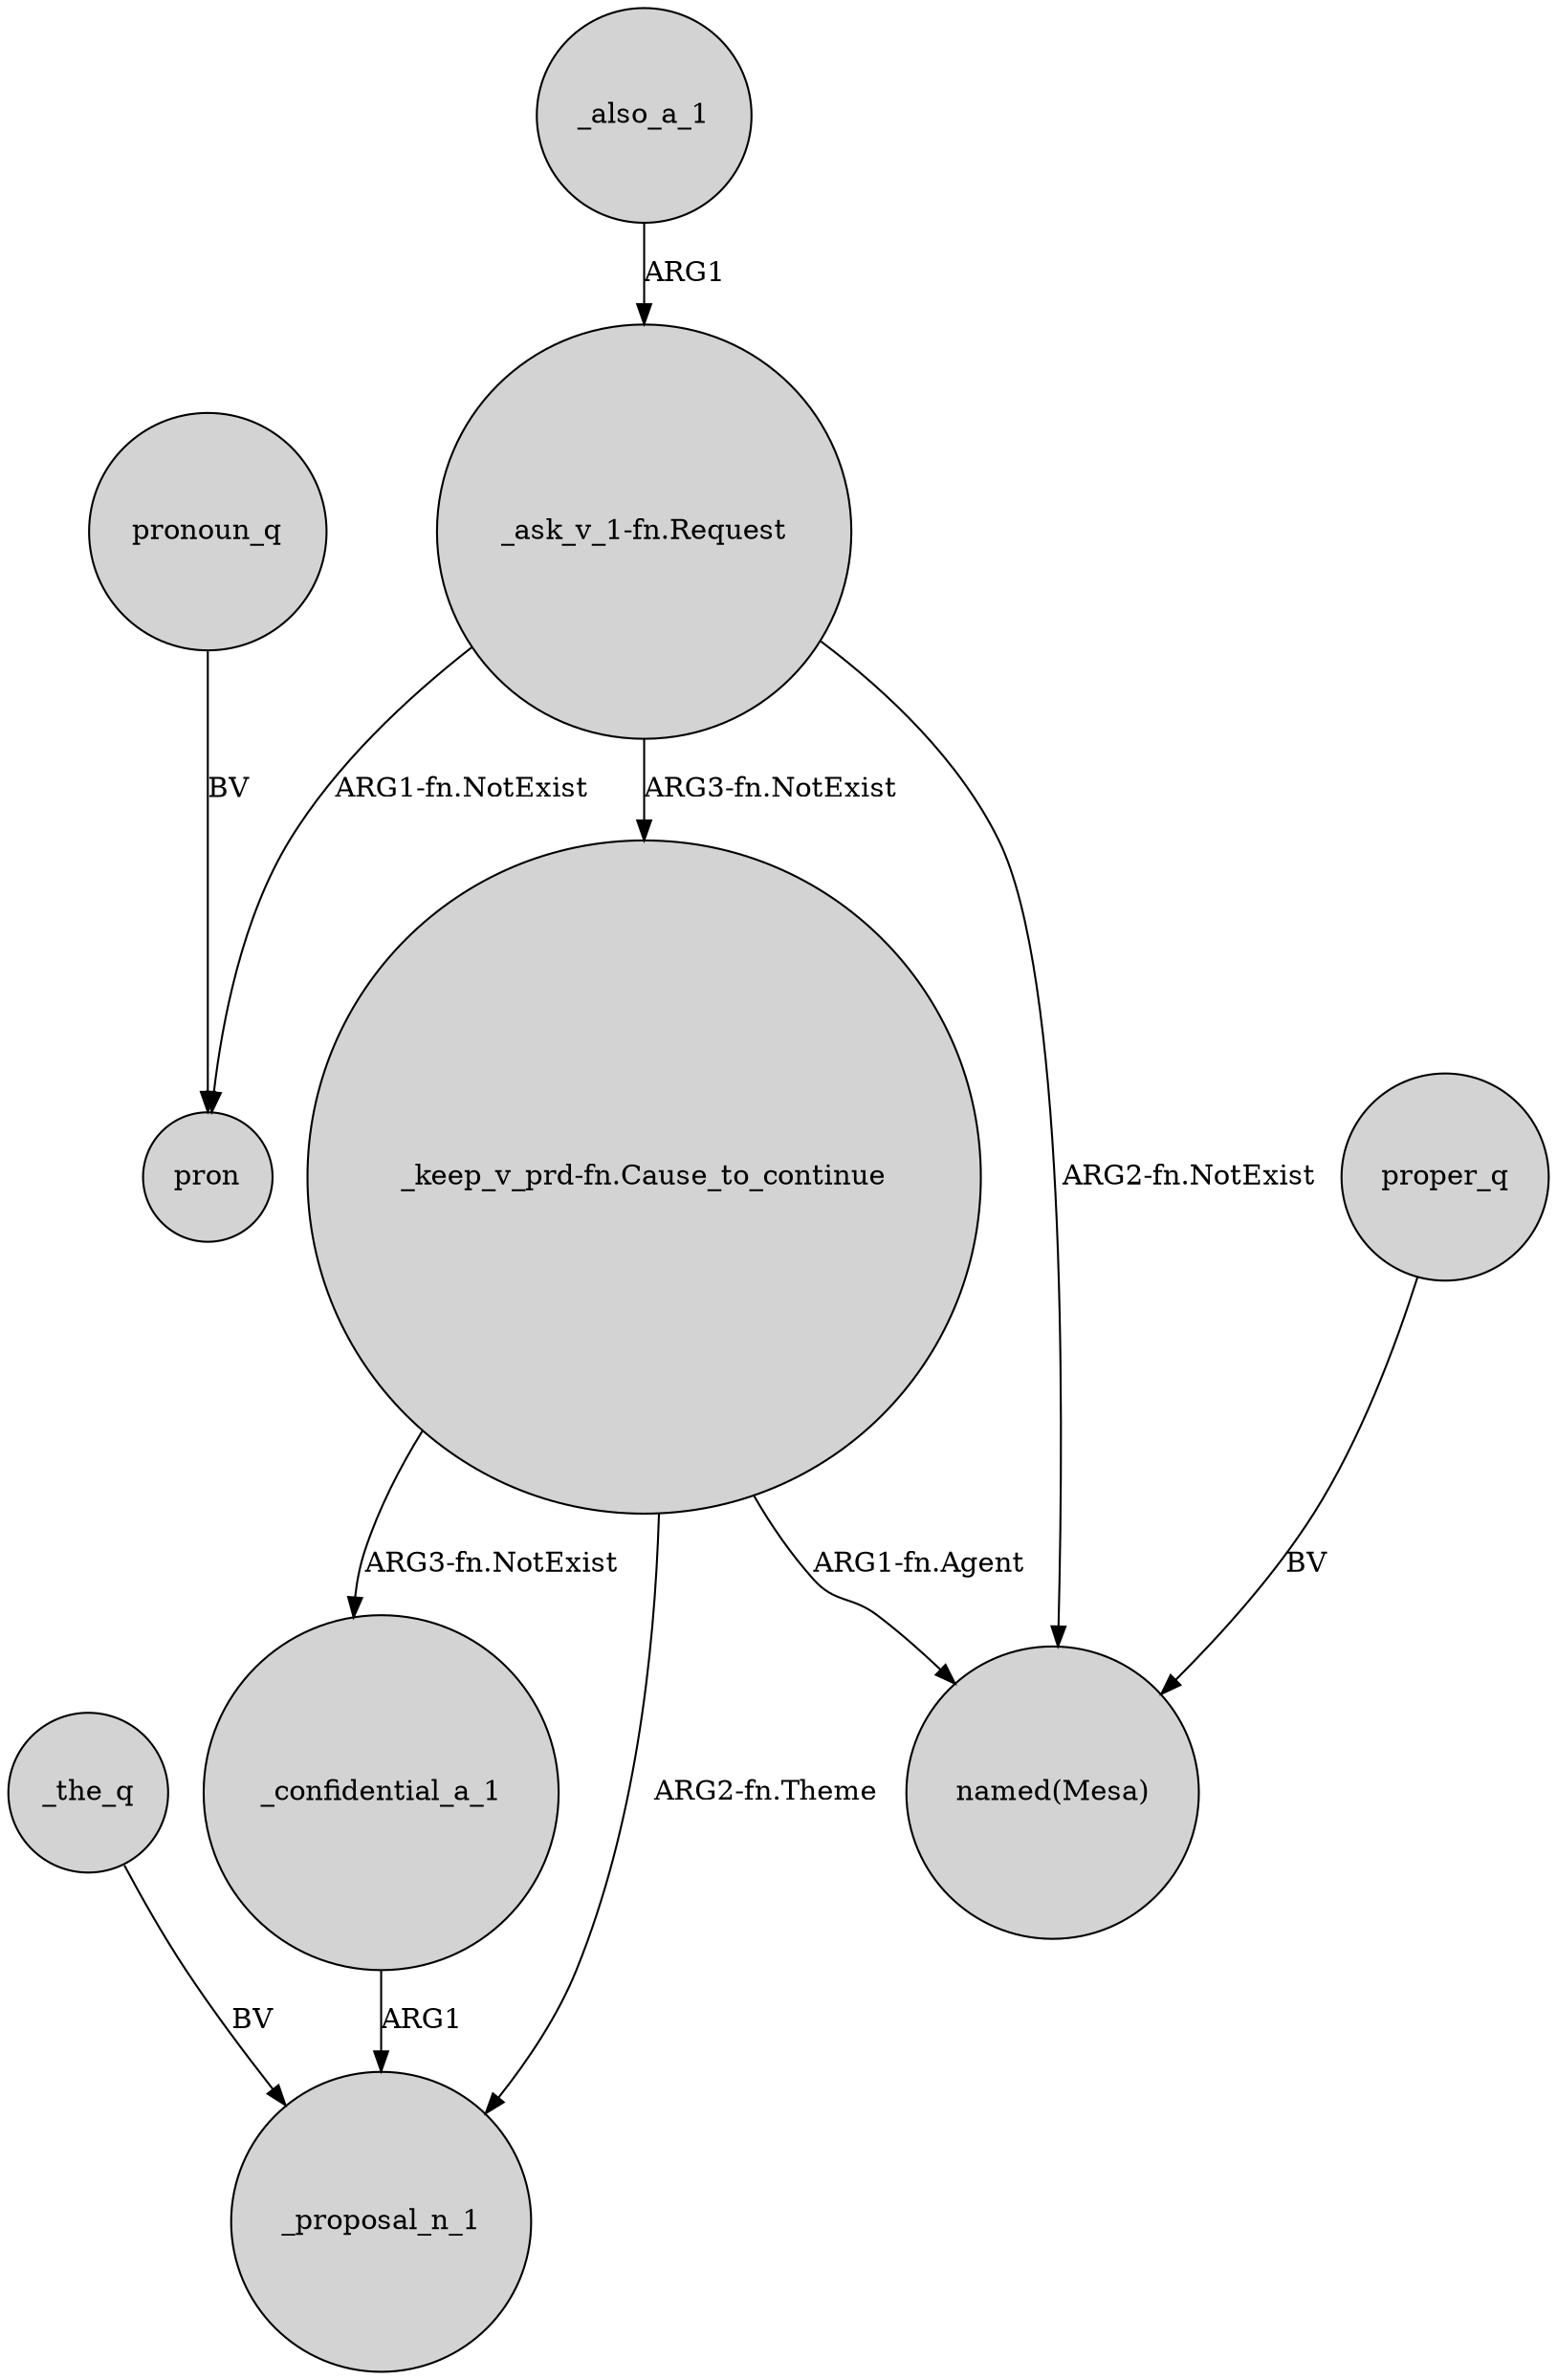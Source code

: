 digraph {
	node [shape=circle style=filled]
	"_keep_v_prd-fn.Cause_to_continue" -> _confidential_a_1 [label="ARG3-fn.NotExist"]
	"_keep_v_prd-fn.Cause_to_continue" -> "named(Mesa)" [label="ARG1-fn.Agent"]
	_the_q -> _proposal_n_1 [label=BV]
	"_keep_v_prd-fn.Cause_to_continue" -> _proposal_n_1 [label="ARG2-fn.Theme"]
	pronoun_q -> pron [label=BV]
	_confidential_a_1 -> _proposal_n_1 [label=ARG1]
	"_ask_v_1-fn.Request" -> pron [label="ARG1-fn.NotExist"]
	proper_q -> "named(Mesa)" [label=BV]
	"_ask_v_1-fn.Request" -> "named(Mesa)" [label="ARG2-fn.NotExist"]
	"_ask_v_1-fn.Request" -> "_keep_v_prd-fn.Cause_to_continue" [label="ARG3-fn.NotExist"]
	_also_a_1 -> "_ask_v_1-fn.Request" [label=ARG1]
}
